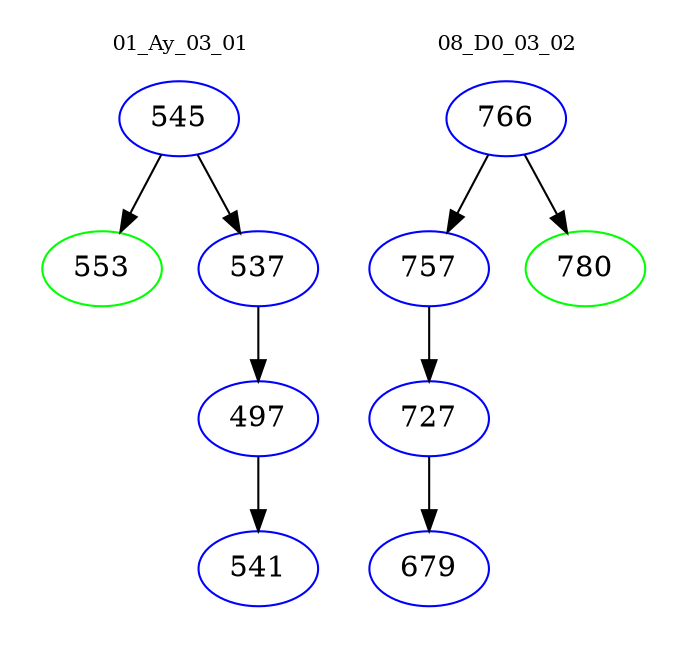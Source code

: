 digraph{
subgraph cluster_0 {
color = white
label = "01_Ay_03_01";
fontsize=10;
T0_545 [label="545", color="blue"]
T0_545 -> T0_553 [color="black"]
T0_553 [label="553", color="green"]
T0_545 -> T0_537 [color="black"]
T0_537 [label="537", color="blue"]
T0_537 -> T0_497 [color="black"]
T0_497 [label="497", color="blue"]
T0_497 -> T0_541 [color="black"]
T0_541 [label="541", color="blue"]
}
subgraph cluster_1 {
color = white
label = "08_D0_03_02";
fontsize=10;
T1_766 [label="766", color="blue"]
T1_766 -> T1_757 [color="black"]
T1_757 [label="757", color="blue"]
T1_757 -> T1_727 [color="black"]
T1_727 [label="727", color="blue"]
T1_727 -> T1_679 [color="black"]
T1_679 [label="679", color="blue"]
T1_766 -> T1_780 [color="black"]
T1_780 [label="780", color="green"]
}
}
